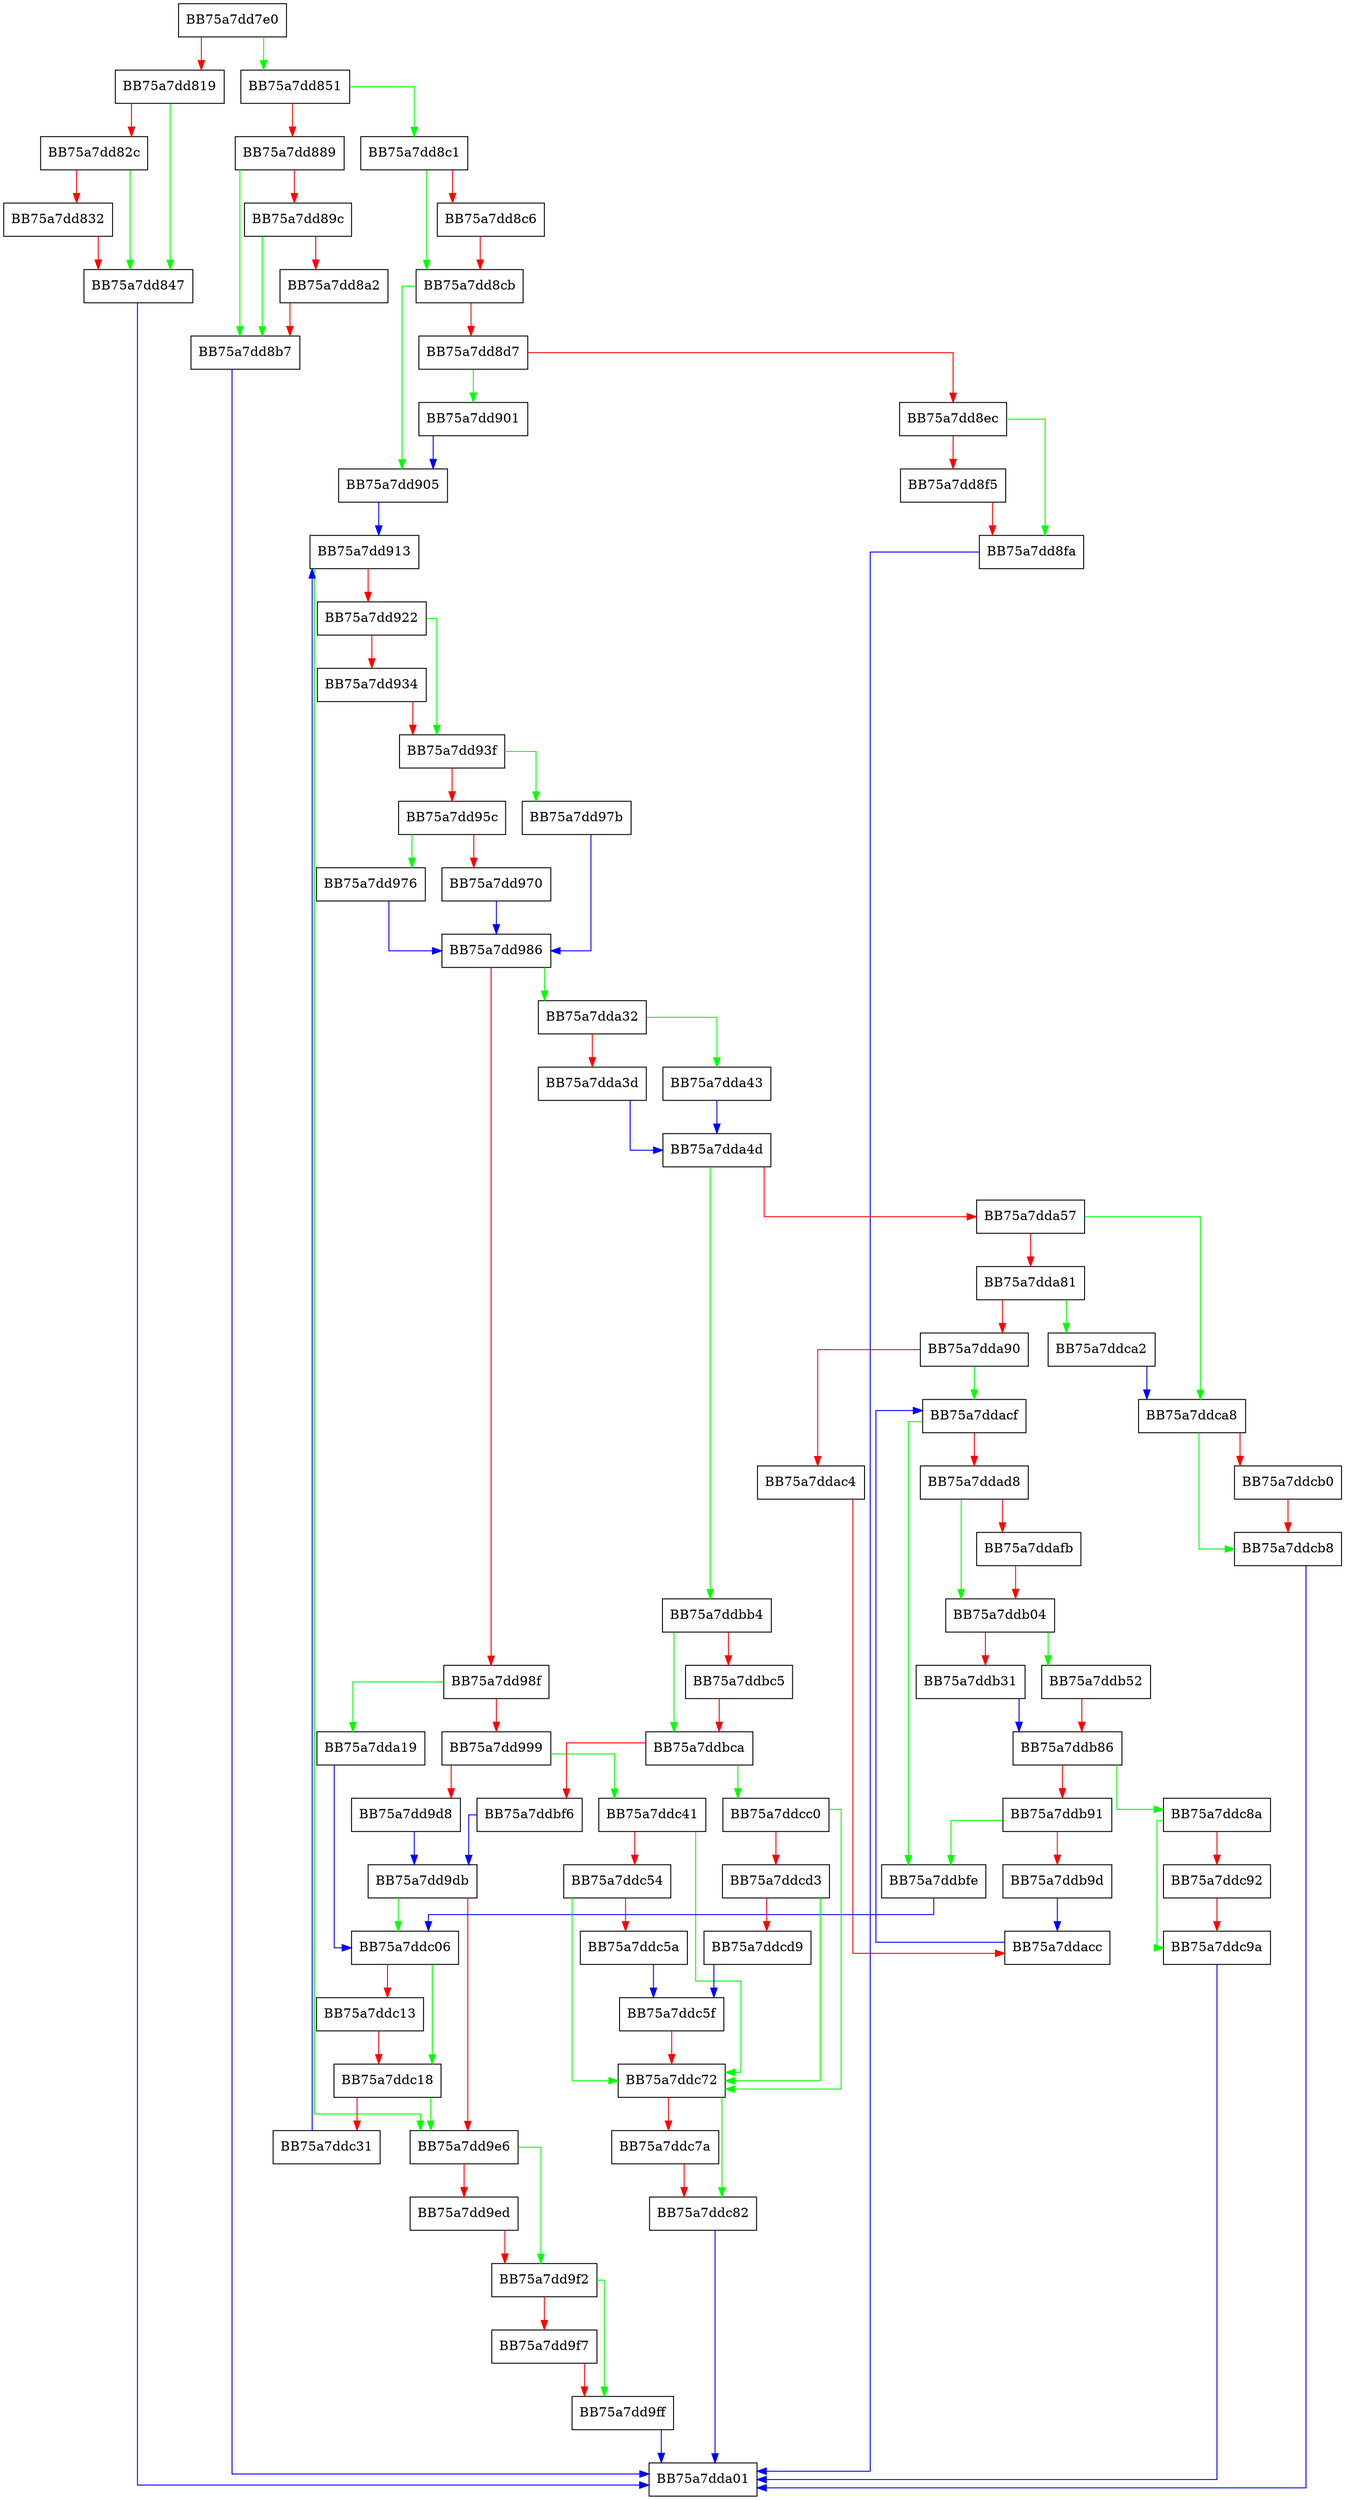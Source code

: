 digraph ReadPhysical {
  node [shape="box"];
  graph [splines=ortho];
  BB75a7dd7e0 -> BB75a7dd851 [color="green"];
  BB75a7dd7e0 -> BB75a7dd819 [color="red"];
  BB75a7dd819 -> BB75a7dd847 [color="green"];
  BB75a7dd819 -> BB75a7dd82c [color="red"];
  BB75a7dd82c -> BB75a7dd847 [color="green"];
  BB75a7dd82c -> BB75a7dd832 [color="red"];
  BB75a7dd832 -> BB75a7dd847 [color="red"];
  BB75a7dd847 -> BB75a7dda01 [color="blue"];
  BB75a7dd851 -> BB75a7dd8c1 [color="green"];
  BB75a7dd851 -> BB75a7dd889 [color="red"];
  BB75a7dd889 -> BB75a7dd8b7 [color="green"];
  BB75a7dd889 -> BB75a7dd89c [color="red"];
  BB75a7dd89c -> BB75a7dd8b7 [color="green"];
  BB75a7dd89c -> BB75a7dd8a2 [color="red"];
  BB75a7dd8a2 -> BB75a7dd8b7 [color="red"];
  BB75a7dd8b7 -> BB75a7dda01 [color="blue"];
  BB75a7dd8c1 -> BB75a7dd8cb [color="green"];
  BB75a7dd8c1 -> BB75a7dd8c6 [color="red"];
  BB75a7dd8c6 -> BB75a7dd8cb [color="red"];
  BB75a7dd8cb -> BB75a7dd905 [color="green"];
  BB75a7dd8cb -> BB75a7dd8d7 [color="red"];
  BB75a7dd8d7 -> BB75a7dd901 [color="green"];
  BB75a7dd8d7 -> BB75a7dd8ec [color="red"];
  BB75a7dd8ec -> BB75a7dd8fa [color="green"];
  BB75a7dd8ec -> BB75a7dd8f5 [color="red"];
  BB75a7dd8f5 -> BB75a7dd8fa [color="red"];
  BB75a7dd8fa -> BB75a7dda01 [color="blue"];
  BB75a7dd901 -> BB75a7dd905 [color="blue"];
  BB75a7dd905 -> BB75a7dd913 [color="blue"];
  BB75a7dd913 -> BB75a7dd9e6 [color="green"];
  BB75a7dd913 -> BB75a7dd922 [color="red"];
  BB75a7dd922 -> BB75a7dd93f [color="green"];
  BB75a7dd922 -> BB75a7dd934 [color="red"];
  BB75a7dd934 -> BB75a7dd93f [color="red"];
  BB75a7dd93f -> BB75a7dd97b [color="green"];
  BB75a7dd93f -> BB75a7dd95c [color="red"];
  BB75a7dd95c -> BB75a7dd976 [color="green"];
  BB75a7dd95c -> BB75a7dd970 [color="red"];
  BB75a7dd970 -> BB75a7dd986 [color="blue"];
  BB75a7dd976 -> BB75a7dd986 [color="blue"];
  BB75a7dd97b -> BB75a7dd986 [color="blue"];
  BB75a7dd986 -> BB75a7dda32 [color="green"];
  BB75a7dd986 -> BB75a7dd98f [color="red"];
  BB75a7dd98f -> BB75a7dda19 [color="green"];
  BB75a7dd98f -> BB75a7dd999 [color="red"];
  BB75a7dd999 -> BB75a7ddc41 [color="green"];
  BB75a7dd999 -> BB75a7dd9d8 [color="red"];
  BB75a7dd9d8 -> BB75a7dd9db [color="blue"];
  BB75a7dd9db -> BB75a7ddc06 [color="green"];
  BB75a7dd9db -> BB75a7dd9e6 [color="red"];
  BB75a7dd9e6 -> BB75a7dd9f2 [color="green"];
  BB75a7dd9e6 -> BB75a7dd9ed [color="red"];
  BB75a7dd9ed -> BB75a7dd9f2 [color="red"];
  BB75a7dd9f2 -> BB75a7dd9ff [color="green"];
  BB75a7dd9f2 -> BB75a7dd9f7 [color="red"];
  BB75a7dd9f7 -> BB75a7dd9ff [color="red"];
  BB75a7dd9ff -> BB75a7dda01 [color="blue"];
  BB75a7dda19 -> BB75a7ddc06 [color="blue"];
  BB75a7dda32 -> BB75a7dda43 [color="green"];
  BB75a7dda32 -> BB75a7dda3d [color="red"];
  BB75a7dda3d -> BB75a7dda4d [color="blue"];
  BB75a7dda43 -> BB75a7dda4d [color="blue"];
  BB75a7dda4d -> BB75a7ddbb4 [color="green"];
  BB75a7dda4d -> BB75a7dda57 [color="red"];
  BB75a7dda57 -> BB75a7ddca8 [color="green"];
  BB75a7dda57 -> BB75a7dda81 [color="red"];
  BB75a7dda81 -> BB75a7ddca2 [color="green"];
  BB75a7dda81 -> BB75a7dda90 [color="red"];
  BB75a7dda90 -> BB75a7ddacf [color="green"];
  BB75a7dda90 -> BB75a7ddac4 [color="red"];
  BB75a7ddac4 -> BB75a7ddacc [color="red"];
  BB75a7ddacc -> BB75a7ddacf [color="blue"];
  BB75a7ddacf -> BB75a7ddbfe [color="green"];
  BB75a7ddacf -> BB75a7ddad8 [color="red"];
  BB75a7ddad8 -> BB75a7ddb04 [color="green"];
  BB75a7ddad8 -> BB75a7ddafb [color="red"];
  BB75a7ddafb -> BB75a7ddb04 [color="red"];
  BB75a7ddb04 -> BB75a7ddb52 [color="green"];
  BB75a7ddb04 -> BB75a7ddb31 [color="red"];
  BB75a7ddb31 -> BB75a7ddb86 [color="blue"];
  BB75a7ddb52 -> BB75a7ddb86 [color="red"];
  BB75a7ddb86 -> BB75a7ddc8a [color="green"];
  BB75a7ddb86 -> BB75a7ddb91 [color="red"];
  BB75a7ddb91 -> BB75a7ddbfe [color="green"];
  BB75a7ddb91 -> BB75a7ddb9d [color="red"];
  BB75a7ddb9d -> BB75a7ddacc [color="blue"];
  BB75a7ddbb4 -> BB75a7ddbca [color="green"];
  BB75a7ddbb4 -> BB75a7ddbc5 [color="red"];
  BB75a7ddbc5 -> BB75a7ddbca [color="red"];
  BB75a7ddbca -> BB75a7ddcc0 [color="green"];
  BB75a7ddbca -> BB75a7ddbf6 [color="red"];
  BB75a7ddbf6 -> BB75a7dd9db [color="blue"];
  BB75a7ddbfe -> BB75a7ddc06 [color="blue"];
  BB75a7ddc06 -> BB75a7ddc18 [color="green"];
  BB75a7ddc06 -> BB75a7ddc13 [color="red"];
  BB75a7ddc13 -> BB75a7ddc18 [color="red"];
  BB75a7ddc18 -> BB75a7dd9e6 [color="green"];
  BB75a7ddc18 -> BB75a7ddc31 [color="red"];
  BB75a7ddc31 -> BB75a7dd913 [color="blue"];
  BB75a7ddc41 -> BB75a7ddc72 [color="green"];
  BB75a7ddc41 -> BB75a7ddc54 [color="red"];
  BB75a7ddc54 -> BB75a7ddc72 [color="green"];
  BB75a7ddc54 -> BB75a7ddc5a [color="red"];
  BB75a7ddc5a -> BB75a7ddc5f [color="blue"];
  BB75a7ddc5f -> BB75a7ddc72 [color="red"];
  BB75a7ddc72 -> BB75a7ddc82 [color="green"];
  BB75a7ddc72 -> BB75a7ddc7a [color="red"];
  BB75a7ddc7a -> BB75a7ddc82 [color="red"];
  BB75a7ddc82 -> BB75a7dda01 [color="blue"];
  BB75a7ddc8a -> BB75a7ddc9a [color="green"];
  BB75a7ddc8a -> BB75a7ddc92 [color="red"];
  BB75a7ddc92 -> BB75a7ddc9a [color="red"];
  BB75a7ddc9a -> BB75a7dda01 [color="blue"];
  BB75a7ddca2 -> BB75a7ddca8 [color="blue"];
  BB75a7ddca8 -> BB75a7ddcb8 [color="green"];
  BB75a7ddca8 -> BB75a7ddcb0 [color="red"];
  BB75a7ddcb0 -> BB75a7ddcb8 [color="red"];
  BB75a7ddcb8 -> BB75a7dda01 [color="blue"];
  BB75a7ddcc0 -> BB75a7ddc72 [color="green"];
  BB75a7ddcc0 -> BB75a7ddcd3 [color="red"];
  BB75a7ddcd3 -> BB75a7ddc72 [color="green"];
  BB75a7ddcd3 -> BB75a7ddcd9 [color="red"];
  BB75a7ddcd9 -> BB75a7ddc5f [color="blue"];
}